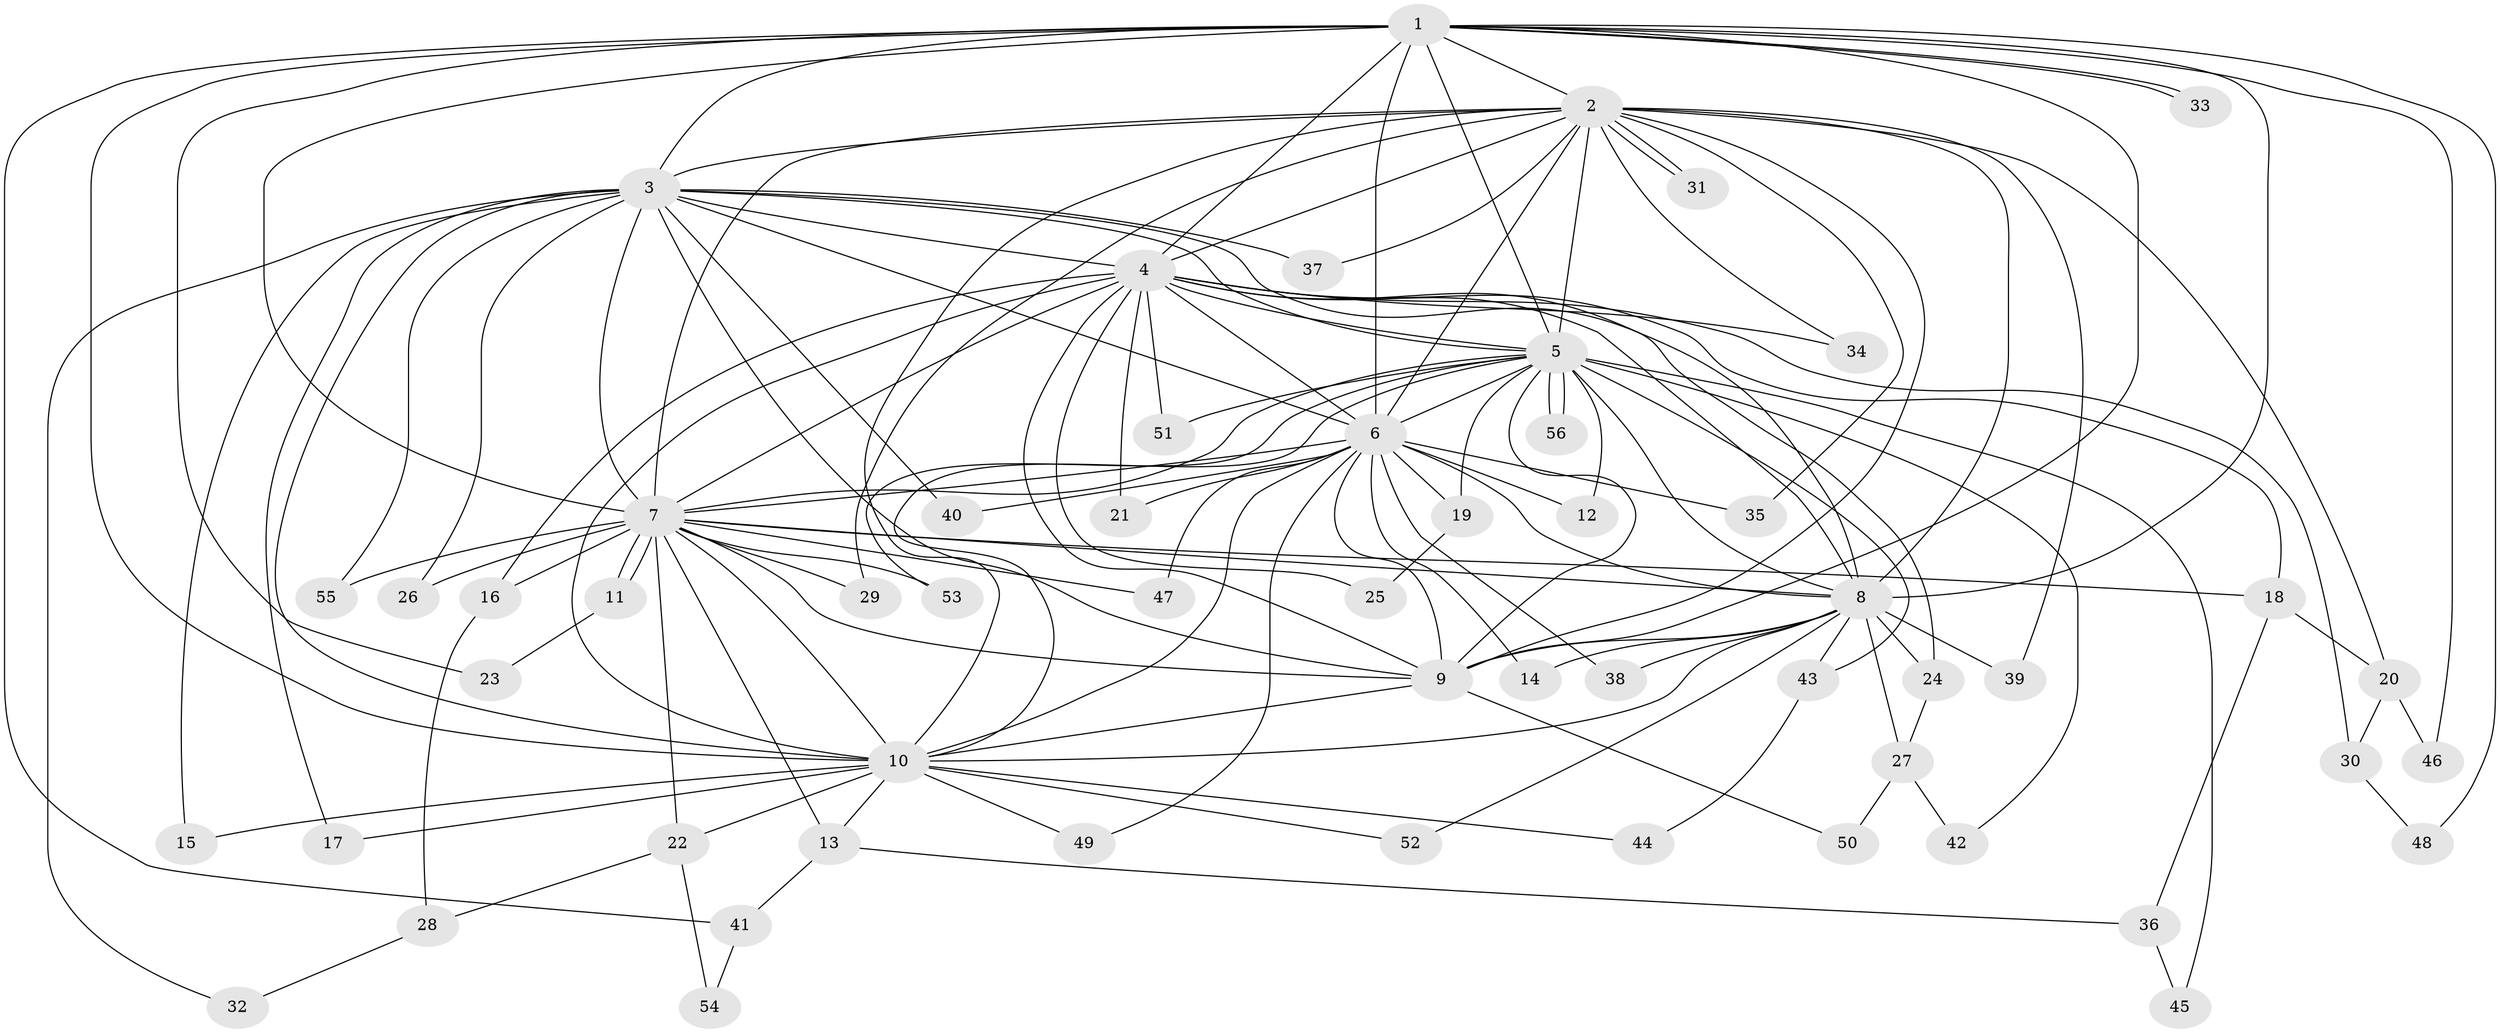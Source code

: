 // Generated by graph-tools (version 1.1) at 2025/49/03/09/25 03:49:45]
// undirected, 56 vertices, 137 edges
graph export_dot {
graph [start="1"]
  node [color=gray90,style=filled];
  1;
  2;
  3;
  4;
  5;
  6;
  7;
  8;
  9;
  10;
  11;
  12;
  13;
  14;
  15;
  16;
  17;
  18;
  19;
  20;
  21;
  22;
  23;
  24;
  25;
  26;
  27;
  28;
  29;
  30;
  31;
  32;
  33;
  34;
  35;
  36;
  37;
  38;
  39;
  40;
  41;
  42;
  43;
  44;
  45;
  46;
  47;
  48;
  49;
  50;
  51;
  52;
  53;
  54;
  55;
  56;
  1 -- 2;
  1 -- 3;
  1 -- 4;
  1 -- 5;
  1 -- 6;
  1 -- 7;
  1 -- 8;
  1 -- 9;
  1 -- 10;
  1 -- 23;
  1 -- 33;
  1 -- 33;
  1 -- 41;
  1 -- 46;
  1 -- 48;
  2 -- 3;
  2 -- 4;
  2 -- 5;
  2 -- 6;
  2 -- 7;
  2 -- 8;
  2 -- 9;
  2 -- 10;
  2 -- 20;
  2 -- 29;
  2 -- 31;
  2 -- 31;
  2 -- 34;
  2 -- 35;
  2 -- 37;
  2 -- 39;
  3 -- 4;
  3 -- 5;
  3 -- 6;
  3 -- 7;
  3 -- 8;
  3 -- 9;
  3 -- 10;
  3 -- 15;
  3 -- 17;
  3 -- 26;
  3 -- 32;
  3 -- 37;
  3 -- 40;
  3 -- 55;
  4 -- 5;
  4 -- 6;
  4 -- 7;
  4 -- 8;
  4 -- 9;
  4 -- 10;
  4 -- 16;
  4 -- 18;
  4 -- 21;
  4 -- 24;
  4 -- 25;
  4 -- 30;
  4 -- 34;
  4 -- 51;
  5 -- 6;
  5 -- 7;
  5 -- 8;
  5 -- 9;
  5 -- 10;
  5 -- 12;
  5 -- 19;
  5 -- 42;
  5 -- 43;
  5 -- 45;
  5 -- 51;
  5 -- 53;
  5 -- 56;
  5 -- 56;
  6 -- 7;
  6 -- 8;
  6 -- 9;
  6 -- 10;
  6 -- 12;
  6 -- 14;
  6 -- 19;
  6 -- 21;
  6 -- 35;
  6 -- 38;
  6 -- 40;
  6 -- 47;
  6 -- 49;
  7 -- 8;
  7 -- 9;
  7 -- 10;
  7 -- 11;
  7 -- 11;
  7 -- 13;
  7 -- 16;
  7 -- 18;
  7 -- 22;
  7 -- 26;
  7 -- 29;
  7 -- 47;
  7 -- 53;
  7 -- 55;
  8 -- 9;
  8 -- 10;
  8 -- 14;
  8 -- 24;
  8 -- 27;
  8 -- 38;
  8 -- 39;
  8 -- 43;
  8 -- 52;
  9 -- 10;
  9 -- 50;
  10 -- 13;
  10 -- 15;
  10 -- 17;
  10 -- 22;
  10 -- 44;
  10 -- 49;
  10 -- 52;
  11 -- 23;
  13 -- 36;
  13 -- 41;
  16 -- 28;
  18 -- 20;
  18 -- 36;
  19 -- 25;
  20 -- 30;
  20 -- 46;
  22 -- 28;
  22 -- 54;
  24 -- 27;
  27 -- 42;
  27 -- 50;
  28 -- 32;
  30 -- 48;
  36 -- 45;
  41 -- 54;
  43 -- 44;
}
